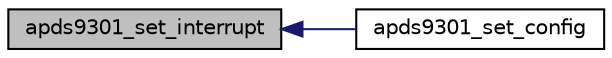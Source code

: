 digraph "apds9301_set_interrupt"
{
  edge [fontname="Helvetica",fontsize="10",labelfontname="Helvetica",labelfontsize="10"];
  node [fontname="Helvetica",fontsize="10",shape=record];
  rankdir="LR";
  Node14 [label="apds9301_set_interrupt",height=0.2,width=0.4,color="black", fillcolor="grey75", style="filled", fontcolor="black"];
  Node14 -> Node15 [dir="back",color="midnightblue",fontsize="10",style="solid"];
  Node15 [label="apds9301_set_config",height=0.2,width=0.4,color="black", fillcolor="white", style="filled",URL="$light_8h.html#ac3c04aef00858dc27815e190f8186cfd",tooltip="Set configuration of light sensor. For the APDS9301, the configuration is spread out across the: Timi..."];
}
